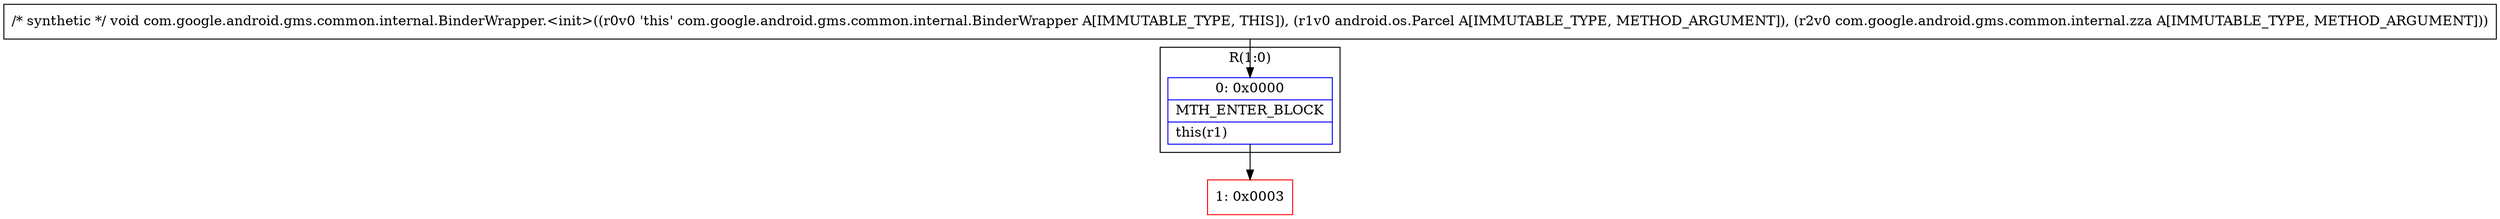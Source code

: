 digraph "CFG forcom.google.android.gms.common.internal.BinderWrapper.\<init\>(Landroid\/os\/Parcel;Lcom\/google\/android\/gms\/common\/internal\/zza;)V" {
subgraph cluster_Region_979764966 {
label = "R(1:0)";
node [shape=record,color=blue];
Node_0 [shape=record,label="{0\:\ 0x0000|MTH_ENTER_BLOCK\l|this(r1)\l}"];
}
Node_1 [shape=record,color=red,label="{1\:\ 0x0003}"];
MethodNode[shape=record,label="{\/* synthetic *\/ void com.google.android.gms.common.internal.BinderWrapper.\<init\>((r0v0 'this' com.google.android.gms.common.internal.BinderWrapper A[IMMUTABLE_TYPE, THIS]), (r1v0 android.os.Parcel A[IMMUTABLE_TYPE, METHOD_ARGUMENT]), (r2v0 com.google.android.gms.common.internal.zza A[IMMUTABLE_TYPE, METHOD_ARGUMENT])) }"];
MethodNode -> Node_0;
Node_0 -> Node_1;
}

